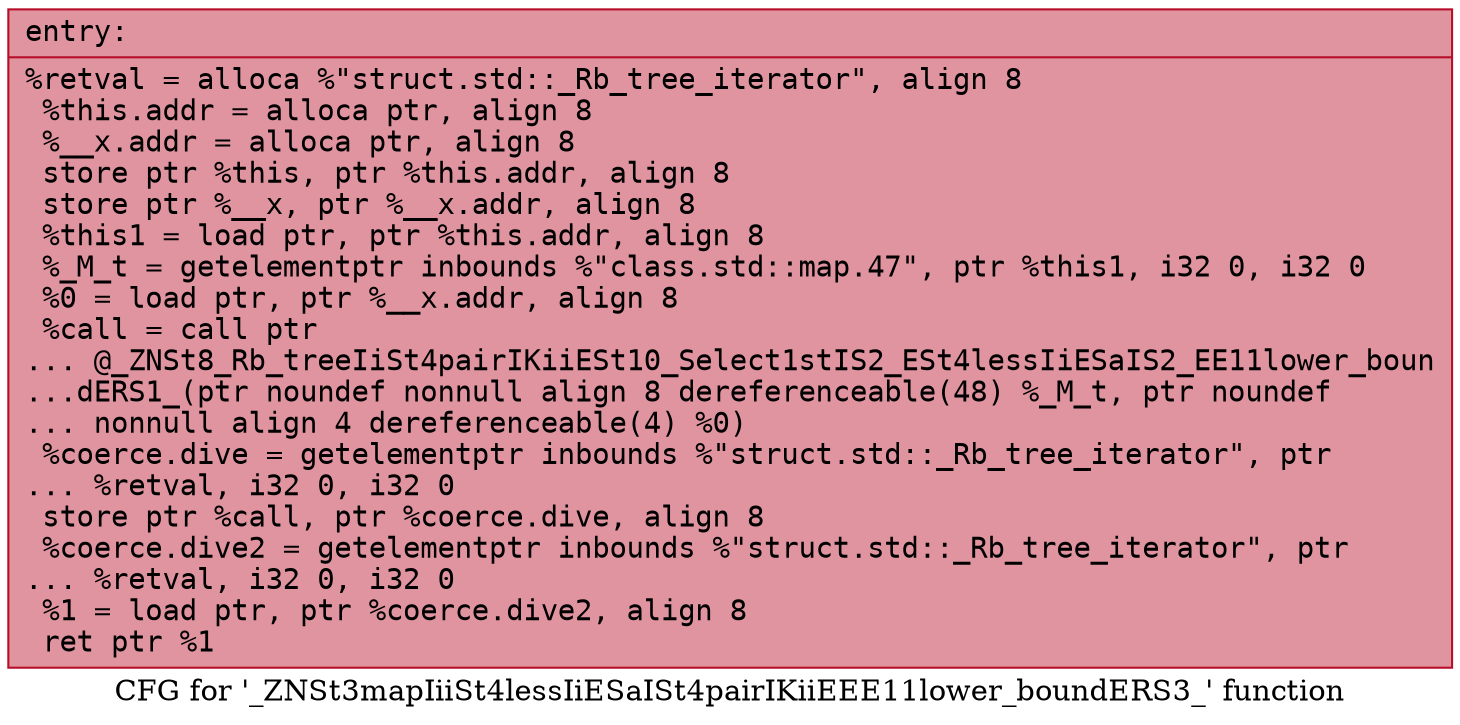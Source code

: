 digraph "CFG for '_ZNSt3mapIiiSt4lessIiESaISt4pairIKiiEEE11lower_boundERS3_' function" {
	label="CFG for '_ZNSt3mapIiiSt4lessIiESaISt4pairIKiiEEE11lower_boundERS3_' function";

	Node0x55ba30550a80 [shape=record,color="#b70d28ff", style=filled, fillcolor="#b70d2870" fontname="Courier",label="{entry:\l|  %retval = alloca %\"struct.std::_Rb_tree_iterator\", align 8\l  %this.addr = alloca ptr, align 8\l  %__x.addr = alloca ptr, align 8\l  store ptr %this, ptr %this.addr, align 8\l  store ptr %__x, ptr %__x.addr, align 8\l  %this1 = load ptr, ptr %this.addr, align 8\l  %_M_t = getelementptr inbounds %\"class.std::map.47\", ptr %this1, i32 0, i32 0\l  %0 = load ptr, ptr %__x.addr, align 8\l  %call = call ptr\l... @_ZNSt8_Rb_treeIiSt4pairIKiiESt10_Select1stIS2_ESt4lessIiESaIS2_EE11lower_boun\l...dERS1_(ptr noundef nonnull align 8 dereferenceable(48) %_M_t, ptr noundef\l... nonnull align 4 dereferenceable(4) %0)\l  %coerce.dive = getelementptr inbounds %\"struct.std::_Rb_tree_iterator\", ptr\l... %retval, i32 0, i32 0\l  store ptr %call, ptr %coerce.dive, align 8\l  %coerce.dive2 = getelementptr inbounds %\"struct.std::_Rb_tree_iterator\", ptr\l... %retval, i32 0, i32 0\l  %1 = load ptr, ptr %coerce.dive2, align 8\l  ret ptr %1\l}"];
}
